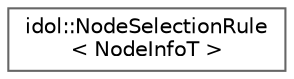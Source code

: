 digraph "Graphical Class Hierarchy"
{
 // LATEX_PDF_SIZE
  bgcolor="transparent";
  edge [fontname=Helvetica,fontsize=10,labelfontname=Helvetica,labelfontsize=10];
  node [fontname=Helvetica,fontsize=10,shape=box,height=0.2,width=0.4];
  rankdir="LR";
  Node0 [id="Node000000",label="idol::NodeSelectionRule\l\< NodeInfoT \>",height=0.2,width=0.4,color="grey40", fillcolor="white", style="filled",URL="$classidol_1_1NodeSelectionRule.html",tooltip=" "];
}
